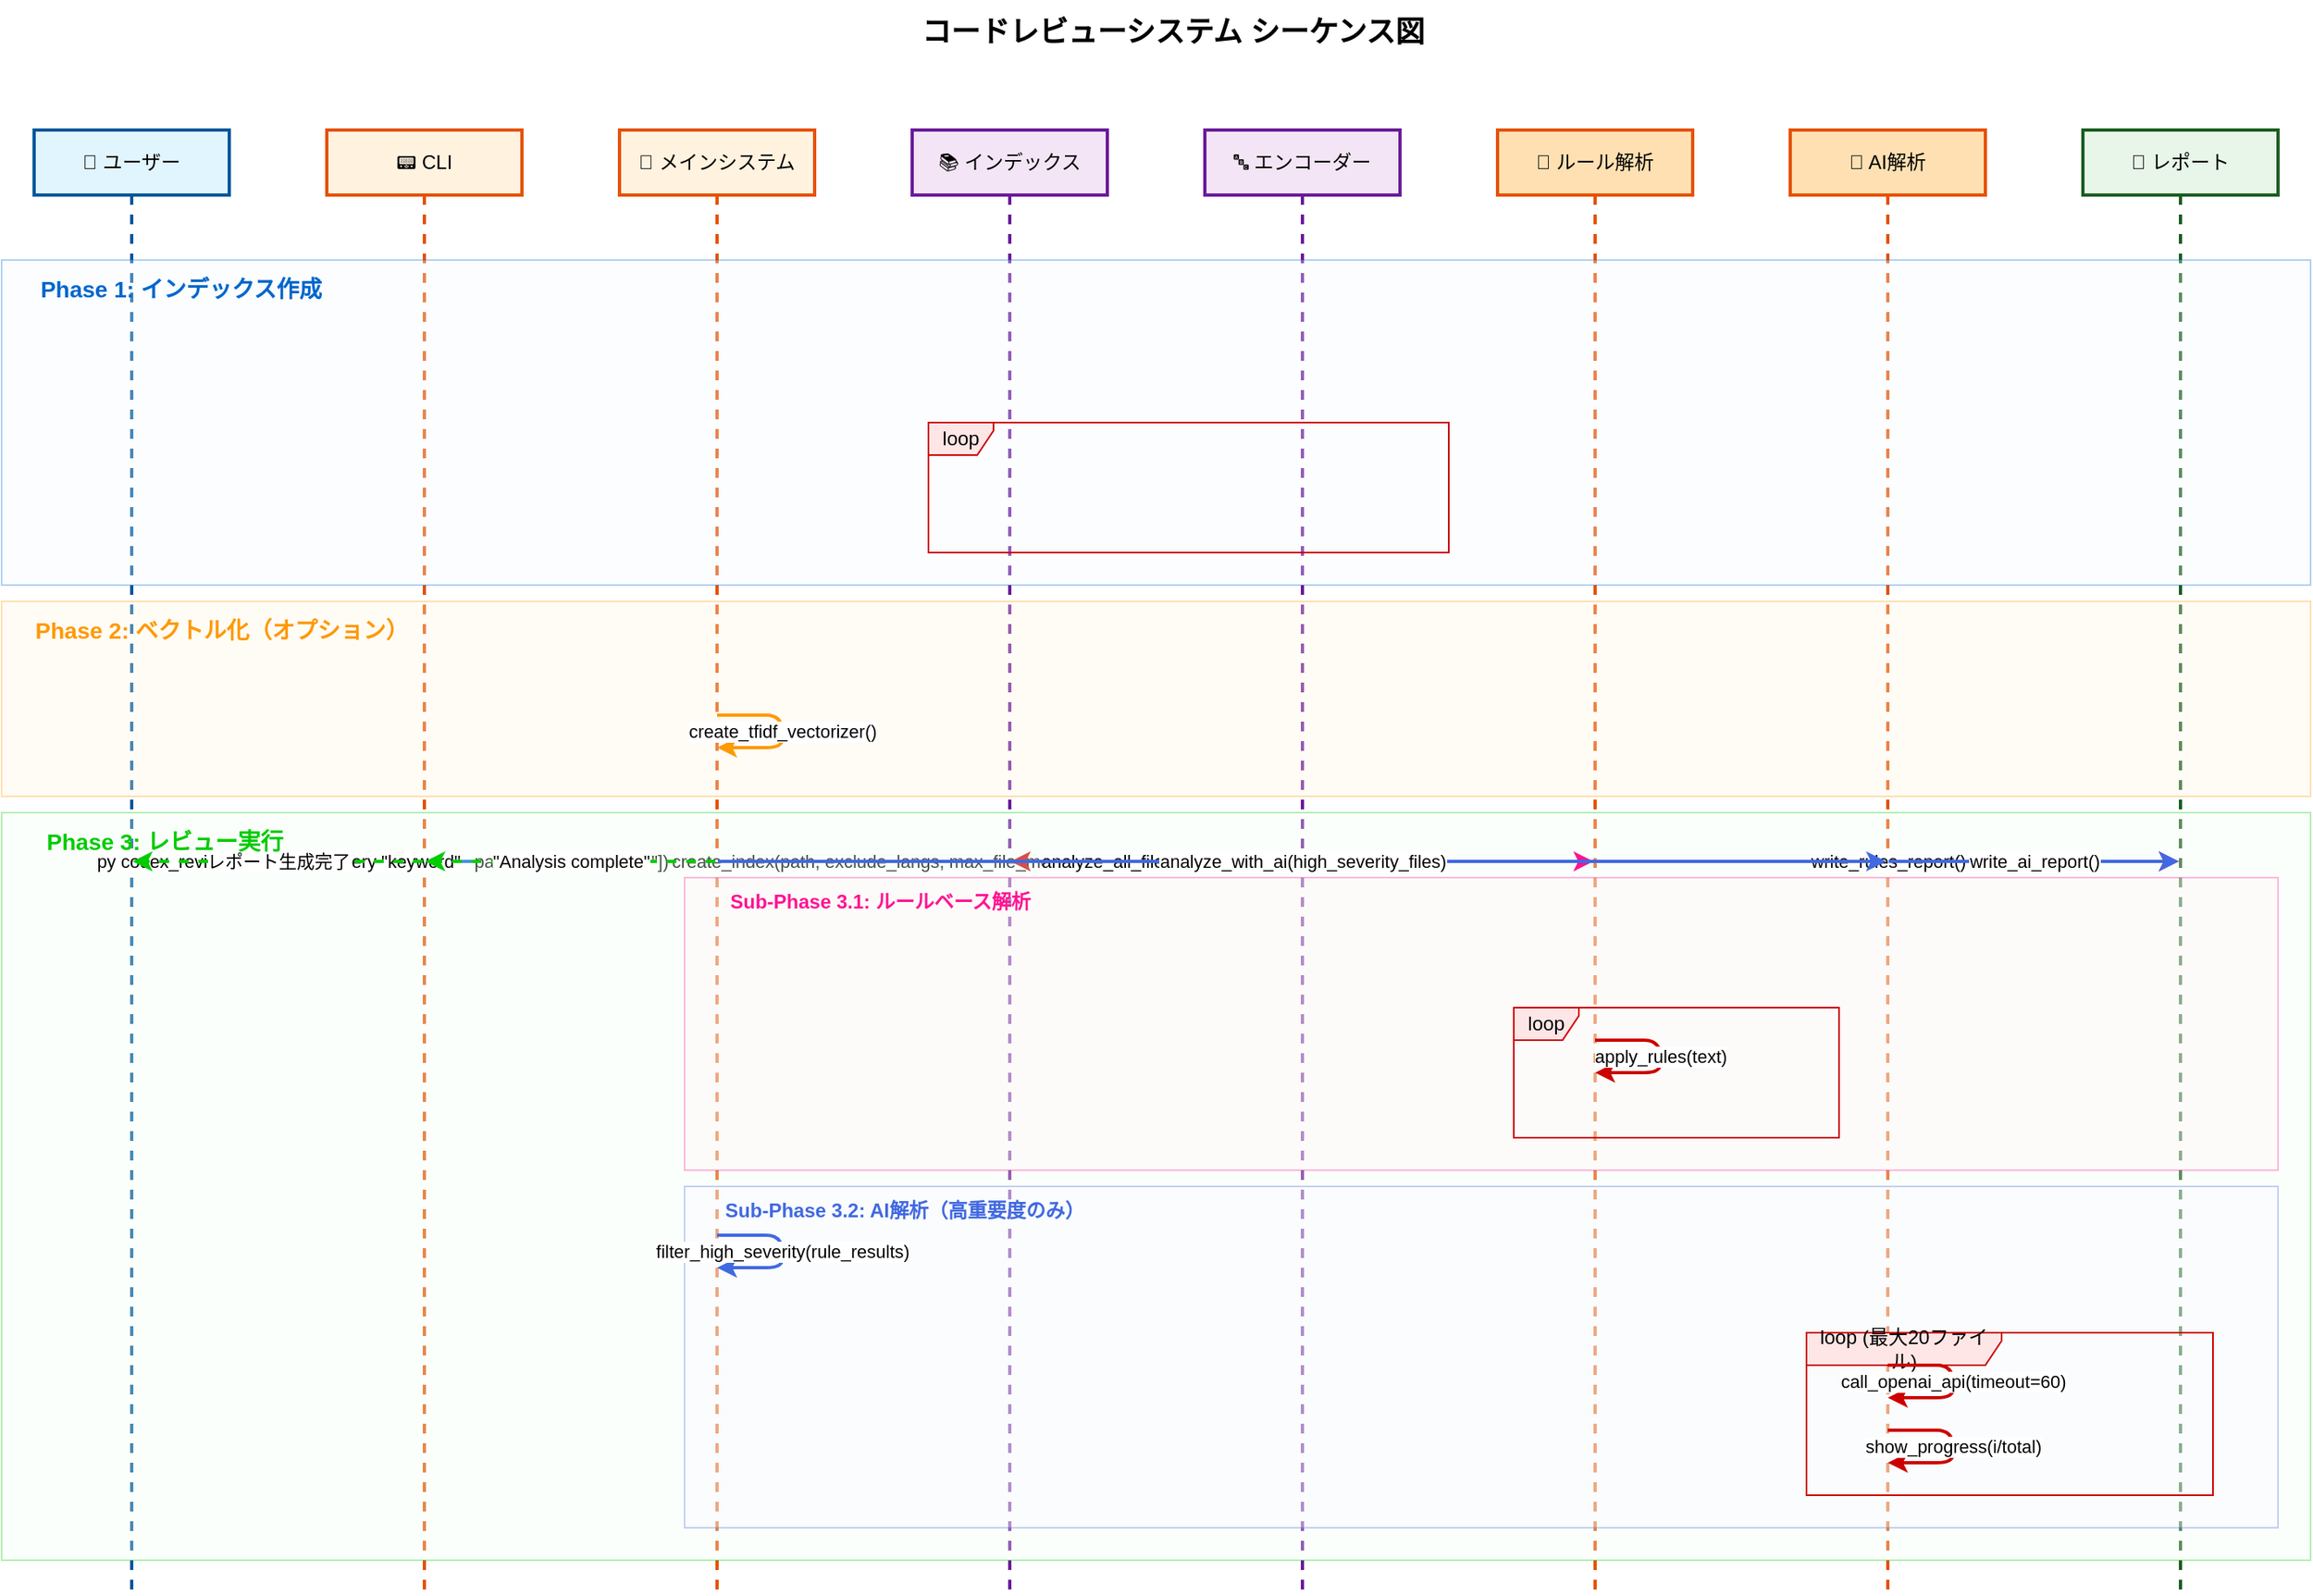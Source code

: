 <?xml version="1.0" encoding="UTF-8"?>
<mxfile version="21.0.0">
  <diagram name="Sequence-Diagram" id="sequence-1">
    <mxGraphModel dx="1400" dy="800" grid="1" gridSize="10" guides="1" tooltips="1" connect="1" arrows="1" fold="1" page="1" pageScale="1" pageWidth="1600" pageHeight="1200" math="0" shadow="0">
      <root>
        <mxCell id="0" />
        <mxCell id="1" parent="0" />

        <!-- Title -->
        <mxCell id="title" value="コードレビューシステム シーケンス図" style="text;html=1;align=center;verticalAlign=middle;resizable=0;points=[];autosize=1;strokeColor=none;fillColor=none;fontSize=18;fontStyle=1" vertex="1" parent="1">
          <mxGeometry x="600" y="20" width="400" height="40" as="geometry" />
        </mxCell>

        <!-- Participants -->
        <mxCell id="user" value="👤 ユーザー" style="shape=umlLifeline;perimeter=lifelinePerimeter;whiteSpace=wrap;html=1;container=1;collapsible=0;recursiveResize=0;outlineConnect=0;fillColor=#e1f5fe;strokeColor=#01579b;strokeWidth=2" vertex="1" parent="1">
          <mxGeometry x="100" y="100" width="120" height="900" as="geometry" />
        </mxCell>

        <mxCell id="cli" value="📟 CLI" style="shape=umlLifeline;perimeter=lifelinePerimeter;whiteSpace=wrap;html=1;container=1;collapsible=0;recursiveResize=0;outlineConnect=0;fillColor=#fff3e0;strokeColor=#e65100;strokeWidth=2" vertex="1" parent="1">
          <mxGeometry x="280" y="100" width="120" height="900" as="geometry" />
        </mxCell>

        <mxCell id="main" value="🎯 メインシステム" style="shape=umlLifeline;perimeter=lifelinePerimeter;whiteSpace=wrap;html=1;container=1;collapsible=0;recursiveResize=0;outlineConnect=0;fillColor=#fff3e0;strokeColor=#e65100;strokeWidth=2" vertex="1" parent="1">
          <mxGeometry x="460" y="100" width="120" height="900" as="geometry" />
        </mxCell>

        <mxCell id="index" value="📚 インデックス" style="shape=umlLifeline;perimeter=lifelinePerimeter;whiteSpace=wrap;html=1;container=1;collapsible=0;recursiveResize=0;outlineConnect=0;fillColor=#f3e5f5;strokeColor=#6a1b9a;strokeWidth=2" vertex="1" parent="1">
          <mxGeometry x="640" y="100" width="120" height="900" as="geometry" />
        </mxCell>

        <mxCell id="encoder" value="🔤 エンコーダー" style="shape=umlLifeline;perimeter=lifelinePerimeter;whiteSpace=wrap;html=1;container=1;collapsible=0;recursiveResize=0;outlineConnect=0;fillColor=#f3e5f5;strokeColor=#6a1b9a;strokeWidth=2" vertex="1" parent="1">
          <mxGeometry x="820" y="100" width="120" height="900" as="geometry" />
        </mxCell>

        <mxCell id="rules" value="📏 ルール解析" style="shape=umlLifeline;perimeter=lifelinePerimeter;whiteSpace=wrap;html=1;container=1;collapsible=0;recursiveResize=0;outlineConnect=0;fillColor=#ffe0b2;strokeColor=#e65100;strokeWidth=2" vertex="1" parent="1">
          <mxGeometry x="1000" y="100" width="120" height="900" as="geometry" />
        </mxCell>

        <mxCell id="ai" value="🤖 AI解析" style="shape=umlLifeline;perimeter=lifelinePerimeter;whiteSpace=wrap;html=1;container=1;collapsible=0;recursiveResize=0;outlineConnect=0;fillColor=#ffe0b2;strokeColor=#e65100;strokeWidth=2" vertex="1" parent="1">
          <mxGeometry x="1180" y="100" width="120" height="900" as="geometry" />
        </mxCell>

        <mxCell id="report" value="📄 レポート" style="shape=umlLifeline;perimeter=lifelinePerimeter;whiteSpace=wrap;html=1;container=1;collapsible=0;recursiveResize=0;outlineConnect=0;fillColor=#e8f5e9;strokeColor=#1b5e20;strokeWidth=2" vertex="1" parent="1">
          <mxGeometry x="1360" y="100" width="120" height="900" as="geometry" />
        </mxCell>

        <!-- Phase 1: Index Creation -->
        <mxCell id="phase1-bg" value="" style="rounded=0;whiteSpace=wrap;html=1;fillColor=#f0f8ff;strokeColor=#0066cc;strokeWidth=1;opacity=30" vertex="1" parent="1">
          <mxGeometry x="80" y="180" width="1420" height="200" as="geometry" />
        </mxCell>

        <mxCell id="phase1-label" value="Phase 1: インデックス作成" style="text;html=1;align=center;verticalAlign=middle;resizable=0;points=[];autosize=1;strokeColor=none;fillColor=none;fontSize=14;fontStyle=1;fontColor=#0066cc" vertex="1" parent="1">
          <mxGeometry x="90" y="185" width="200" height="25" as="geometry" />
        </mxCell>

        <!-- Index Creation Messages -->
        <mxCell id="msg1" value="py codex_review_ultimate.py index ." style="endArrow=classic;html=1;strokeWidth=2;strokeColor=#0066cc" edge="1" parent="1" source="user" target="cli">
          <mxGeometry relative="1" as="geometry">
            <mxPoint x="160" y="220" as="sourcePoint" />
            <mxPoint x="340" y="220" as="targetPoint" />
          </mxGeometry>
        </mxCell>

        <mxCell id="msg2" value="parse_args([&quot;index&quot;, &quot;.&quot;])" style="endArrow=classic;html=1;strokeWidth=2;strokeColor=#0066cc" edge="1" parent="1" source="cli" target="main">
          <mxGeometry relative="1" as="geometry">
            <mxPoint x="340" y="240" as="sourcePoint" />
            <mxPoint x="520" y="240" as="targetPoint" />
          </mxGeometry>
        </mxCell>

        <mxCell id="msg3" value="create_index(path, exclude_langs, max_file_mb)" style="endArrow=classic;html=1;strokeWidth=2;strokeColor=#0066cc" edge="1" parent="1" source="main" target="index">
          <mxGeometry relative="1" as="geometry">
            <mxPoint x="520" y="260" as="sourcePoint" />
            <mxPoint x="700" y="260" as="targetPoint" />
          </mxGeometry>
        </mxCell>

        <!-- Loop for each file -->
        <mxCell id="loop1" value="loop" style="shape=umlFrame;whiteSpace=wrap;html=1;width=40;height=20;fillColor=#ffe6e6;strokeColor=#cc0000" vertex="1" parent="1">
          <mxGeometry x="650" y="280" width="320" height="80" as="geometry" />
        </mxCell>

        <mxCell id="msg4" value="detect_encoding(file_path)" style="endArrow=classic;html=1;strokeWidth=2;strokeColor=#cc0000" edge="1" parent="1" source="index" target="encoder">
          <mxGeometry relative="1" as="geometry">
            <mxPoint x="700" y="300" as="sourcePoint" />
            <mxPoint x="880" y="300" as="targetPoint" />
          </mxGeometry>
        </mxCell>

        <mxCell id="msg5" value="encoding (utf-8/cp932/euc-jp)" style="endArrow=classic;html=1;dashed=1;strokeWidth=2;strokeColor=#cc0000" edge="1" parent="1" source="encoder" target="index">
          <mxGeometry relative="1" as="geometry">
            <mxPoint x="880" y="320" as="sourcePoint" />
            <mxPoint x="700" y="320" as="targetPoint" />
          </mxGeometry>
        </mxCell>

        <mxCell id="msg6" value="&quot;Indexed X files&quot;" style="endArrow=classic;html=1;dashed=1;strokeWidth=2;strokeColor=#0066cc" edge="1" parent="1" source="main" target="cli">
          <mxGeometry relative="1" as="geometry">
            <mxPoint x="520" y="370" as="sourcePoint" />
            <mxPoint x="340" y="370" as="targetPoint" />
          </mxGeometry>
        </mxCell>

        <!-- Phase 2: Vectorization -->
        <mxCell id="phase2-bg" value="" style="rounded=0;whiteSpace=wrap;html=1;fillColor=#fff3e0;strokeColor=#ff9900;strokeWidth=1;opacity=30" vertex="1" parent="1">
          <mxGeometry x="80" y="390" width="1420" height="120" as="geometry" />
        </mxCell>

        <mxCell id="phase2-label" value="Phase 2: ベクトル化（オプション）" style="text;html=1;align=center;verticalAlign=middle;resizable=0;points=[];autosize=1;strokeColor=none;fillColor=none;fontSize=14;fontStyle=1;fontColor=#ff9900" vertex="1" parent="1">
          <mxGeometry x="90" y="395" width="250" height="25" as="geometry" />
        </mxCell>

        <!-- Vectorization Messages -->
        <mxCell id="msg7" value="py codex_review_ultimate.py vectorize" style="endArrow=classic;html=1;strokeWidth=2;strokeColor=#ff9900" edge="1" parent="1" source="user" target="cli">
          <mxGeometry relative="1" as="geometry">
            <mxPoint x="160" y="430" as="sourcePoint" />
            <mxPoint x="340" y="430" as="targetPoint" />
          </mxGeometry>
        </mxCell>

        <mxCell id="msg8" value="create_tfidf_vectorizer()" style="endArrow=classic;html=1;strokeWidth=2;strokeColor=#ff9900" edge="1" parent="1">
          <mxGeometry relative="1" as="geometry">
            <mxPoint x="520" y="460" as="sourcePoint" />
            <mxPoint x="520" y="480" as="targetPoint" />
            <Array as="points">
              <mxPoint x="560" y="460" />
              <mxPoint x="560" y="480" />
            </Array>
          </mxGeometry>
        </mxCell>

        <!-- Phase 3: Review Execution -->
        <mxCell id="phase3-bg" value="" style="rounded=0;whiteSpace=wrap;html=1;fillColor=#f0fff0;strokeColor=#00cc00;strokeWidth=1;opacity=30" vertex="1" parent="1">
          <mxGeometry x="80" y="520" width="1420" height="460" as="geometry" />
        </mxCell>

        <mxCell id="phase3-label" value="Phase 3: レビュー実行" style="text;html=1;align=center;verticalAlign=middle;resizable=0;points=[];autosize=1;strokeColor=none;fillColor=none;fontSize=14;fontStyle=1;fontColor=#00cc00" vertex="1" parent="1">
          <mxGeometry x="90" y="525" width="180" height="25" as="geometry" />
        </mxCell>

        <!-- Sub-Phase 3.1: Rule-based Analysis -->
        <mxCell id="subphase1-bg" value="" style="rounded=0;whiteSpace=wrap;html=1;fillColor=#fff0f5;strokeColor=#ff1493;strokeWidth=1;opacity=30" vertex="1" parent="1">
          <mxGeometry x="500" y="560" width="980" height="180" as="geometry" />
        </mxCell>

        <mxCell id="subphase1-label" value="Sub-Phase 3.1: ルールベース解析" style="text;html=1;align=center;verticalAlign=middle;resizable=0;points=[];autosize=1;strokeColor=none;fillColor=none;fontSize=12;fontStyle=1;fontColor=#ff1493" vertex="1" parent="1">
          <mxGeometry x="510" y="565" width="220" height="20" as="geometry" />
        </mxCell>

        <mxCell id="msg9" value="py codex_review_ultimate.py query &quot;keyword&quot;" style="endArrow=classic;html=1;strokeWidth=2;strokeColor=#00cc00" edge="1" parent="1" source="user" target="cli">
          <mxGeometry relative="1" as="geometry">
            <mxPoint x="160" y="590" as="sourcePoint" />
            <mxPoint x="340" y="590" as="targetPoint" />
          </mxGeometry>
        </mxCell>

        <mxCell id="msg10" value="analyze_all_files(documents)" style="endArrow=classic;html=1;strokeWidth=2;strokeColor=#ff1493" edge="1" parent="1" source="main" target="rules">
          <mxGeometry relative="1" as="geometry">
            <mxPoint x="520" y="620" as="sourcePoint" />
            <mxPoint x="1060" y="620" as="targetPoint" />
          </mxGeometry>
        </mxCell>

        <!-- Loop for rules -->
        <mxCell id="loop2" value="loop" style="shape=umlFrame;whiteSpace=wrap;html=1;width=40;height=20;fillColor=#ffe6e6;strokeColor=#cc0000" vertex="1" parent="1">
          <mxGeometry x="1010" y="640" width="200" height="80" as="geometry" />
        </mxCell>

        <mxCell id="msg11" value="apply_rules(text)" style="endArrow=classic;html=1;strokeWidth=2;strokeColor=#cc0000" edge="1" parent="1">
          <mxGeometry relative="1" as="geometry">
            <mxPoint x="1060" y="660" as="sourcePoint" />
            <mxPoint x="1060" y="680" as="targetPoint" />
            <Array as="points">
              <mxPoint x="1100" y="660" />
              <mxPoint x="1100" y="680" />
            </Array>
          </mxGeometry>
        </mxCell>

        <mxCell id="msg12" value="write_rules_report()" style="endArrow=classic;html=1;strokeWidth=2;strokeColor=#ff1493" edge="1" parent="1" source="rules" target="report">
          <mxGeometry relative="1" as="geometry">
            <mxPoint x="1060" y="730" as="sourcePoint" />
            <mxPoint x="1420" y="730" as="targetPoint" />
          </mxGeometry>
        </mxCell>

        <!-- Sub-Phase 3.2: AI Analysis -->
        <mxCell id="subphase2-bg" value="" style="rounded=0;whiteSpace=wrap;html=1;fillColor=#f5f5ff;strokeColor=#4169e1;strokeWidth=1;opacity=30" vertex="1" parent="1">
          <mxGeometry x="500" y="750" width="980" height="210" as="geometry" />
        </mxCell>

        <mxCell id="subphase2-label" value="Sub-Phase 3.2: AI解析（高重要度のみ）" style="text;html=1;align=center;verticalAlign=middle;resizable=0;points=[];autosize=1;strokeColor=none;fillColor=none;fontSize=12;fontStyle=1;fontColor=#4169e1" vertex="1" parent="1">
          <mxGeometry x="510" y="755" width="250" height="20" as="geometry" />
        </mxCell>

        <mxCell id="msg13" value="filter_high_severity(rule_results)" style="endArrow=classic;html=1;strokeWidth=2;strokeColor=#4169e1" edge="1" parent="1">
          <mxGeometry relative="1" as="geometry">
            <mxPoint x="520" y="780" as="sourcePoint" />
            <mxPoint x="520" y="800" as="targetPoint" />
            <Array as="points">
              <mxPoint x="560" y="780" />
              <mxPoint x="560" y="800" />
            </Array>
          </mxGeometry>
        </mxCell>

        <mxCell id="msg14" value="analyze_with_ai(high_severity_files)" style="endArrow=classic;html=1;strokeWidth=2;strokeColor=#4169e1" edge="1" parent="1" source="main" target="ai">
          <mxGeometry relative="1" as="geometry">
            <mxPoint x="520" y="820" as="sourcePoint" />
            <mxPoint x="1240" y="820" as="targetPoint" />
          </mxGeometry>
        </mxCell>

        <!-- Loop for AI analysis -->
        <mxCell id="loop3" value="loop (最大20ファイル)" style="shape=umlFrame;whiteSpace=wrap;html=1;width=120;height=20;fillColor=#ffe6e6;strokeColor=#cc0000" vertex="1" parent="1">
          <mxGeometry x="1190" y="840" width="250" height="100" as="geometry" />
        </mxCell>

        <mxCell id="msg15" value="call_openai_api(timeout=60)" style="endArrow=classic;html=1;strokeWidth=2;strokeColor=#cc0000" edge="1" parent="1">
          <mxGeometry relative="1" as="geometry">
            <mxPoint x="1240" y="860" as="sourcePoint" />
            <mxPoint x="1240" y="880" as="targetPoint" />
            <Array as="points">
              <mxPoint x="1280" y="860" />
              <mxPoint x="1280" y="880" />
            </Array>
          </mxGeometry>
        </mxCell>

        <mxCell id="msg16" value="show_progress(i/total)" style="endArrow=classic;html=1;strokeWidth=2;strokeColor=#cc0000" edge="1" parent="1">
          <mxGeometry relative="1" as="geometry">
            <mxPoint x="1240" y="900" as="sourcePoint" />
            <mxPoint x="1240" y="920" as="targetPoint" />
            <Array as="points">
              <mxPoint x="1280" y="900" />
              <mxPoint x="1280" y="920" />
            </Array>
          </mxGeometry>
        </mxCell>

        <mxCell id="msg17" value="write_ai_report()" style="endArrow=classic;html=1;strokeWidth=2;strokeColor=#4169e1" edge="1" parent="1" source="ai" target="report">
          <mxGeometry relative="1" as="geometry">
            <mxPoint x="1240" y="950" as="sourcePoint" />
            <mxPoint x="1420" y="950" as="targetPoint" />
          </mxGeometry>
        </mxCell>

        <mxCell id="msg18" value="&quot;Analysis complete&quot;" style="endArrow=classic;html=1;dashed=1;strokeWidth=2;strokeColor=#00cc00" edge="1" parent="1" source="main" target="cli">
          <mxGeometry relative="1" as="geometry">
            <mxPoint x="520" y="970" as="sourcePoint" />
            <mxPoint x="340" y="970" as="targetPoint" />
          </mxGeometry>
        </mxCell>

        <mxCell id="msg19" value="レポート生成完了" style="endArrow=classic;html=1;dashed=1;strokeWidth=2;strokeColor=#00cc00" edge="1" parent="1" source="cli" target="user">
          <mxGeometry relative="1" as="geometry">
            <mxPoint x="340" y="990" as="sourcePoint" />
            <mxPoint x="160" y="990" as="targetPoint" />
          </mxGeometry>
        </mxCell>

      </root>
    </mxGraphModel>
  </diagram>
</mxfile>